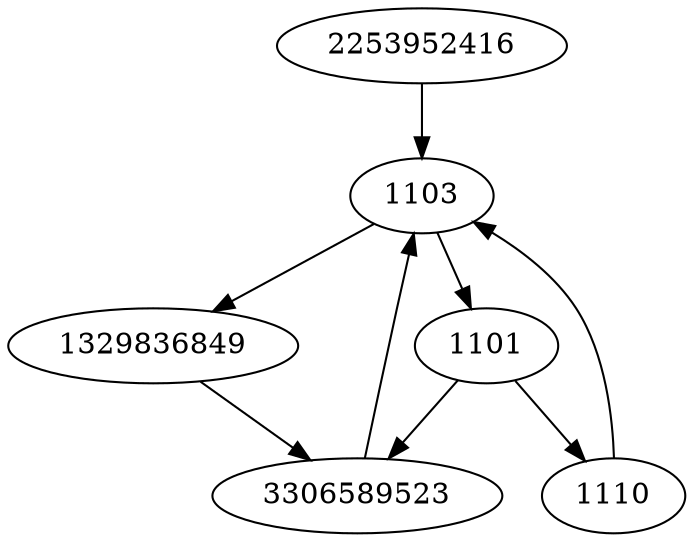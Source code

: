 strict digraph  {
2253952416;
1101;
1103;
1329836849;
3306589523;
1110;
2253952416 -> 1103;
1101 -> 1110;
1101 -> 3306589523;
1103 -> 1101;
1103 -> 1329836849;
1329836849 -> 3306589523;
3306589523 -> 1103;
1110 -> 1103;
}
